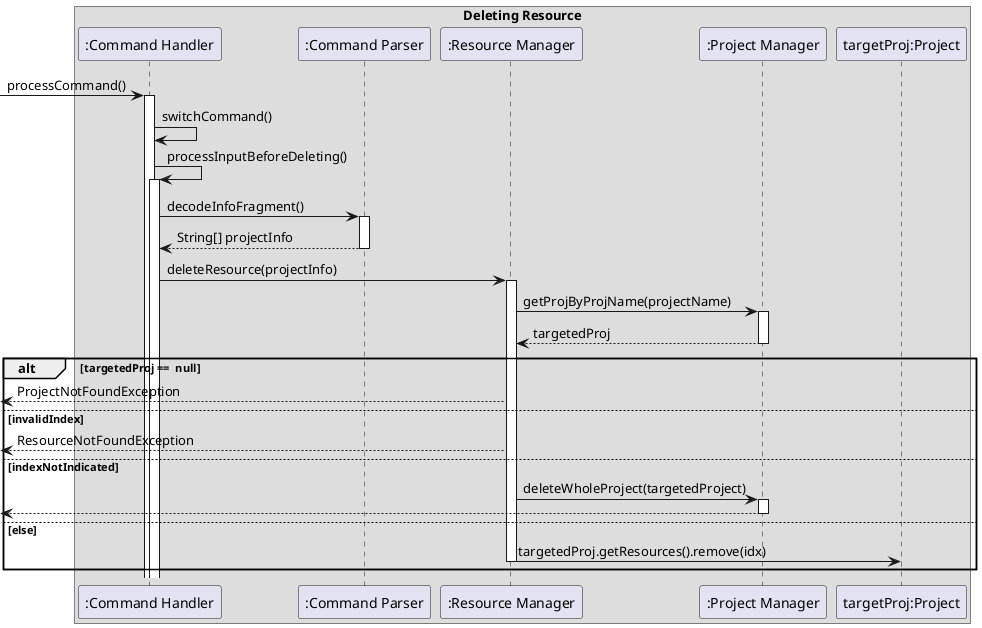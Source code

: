 @startuml
'https://plantuml.com/sequence-diagram

box Deleting Resource
participant ":Command Handler" as CommandHandler
participant ":Command Parser" as CommandParser
participant ":Resource Manager" as ResourceManager
participant ":Project Manager" as ProjectManager
participant "targetProj:Project" as targetedProj

[-> CommandHandler : processCommand()
activate CommandHandler
CommandHandler -> CommandHandler : switchCommand()
CommandHandler -> CommandHandler : processInputBeforeDeleting()
activate CommandHandler


CommandHandler -> CommandParser: decodeInfoFragment()
activate CommandParser
CommandHandler <-- CommandParser : String[] projectInfo
deactivate CommandParser

CommandHandler -> ResourceManager : deleteResource(projectInfo)
activate ResourceManager
ResourceManager -> ProjectManager : getProjByProjName(projectName)
activate ProjectManager
ResourceManager <-- ProjectManager : targetedProj
deactivate ProjectManager

alt targetedProj ==  null
    [<-- ResourceManager : ProjectNotFoundException
else invalidIndex
    [<-- ResourceManager : ResourceNotFoundException
else indexNotIndicated
    ResourceManager -> ProjectManager: deleteWholeProject(targetedProject)
    activate ProjectManager
    [<-- ProjectManager :
    deactivate ProjectManager

else else
    ResourceManager -> targetedProj : targetedProj.getResources().remove(idx)
    deactivate
end


@enduml